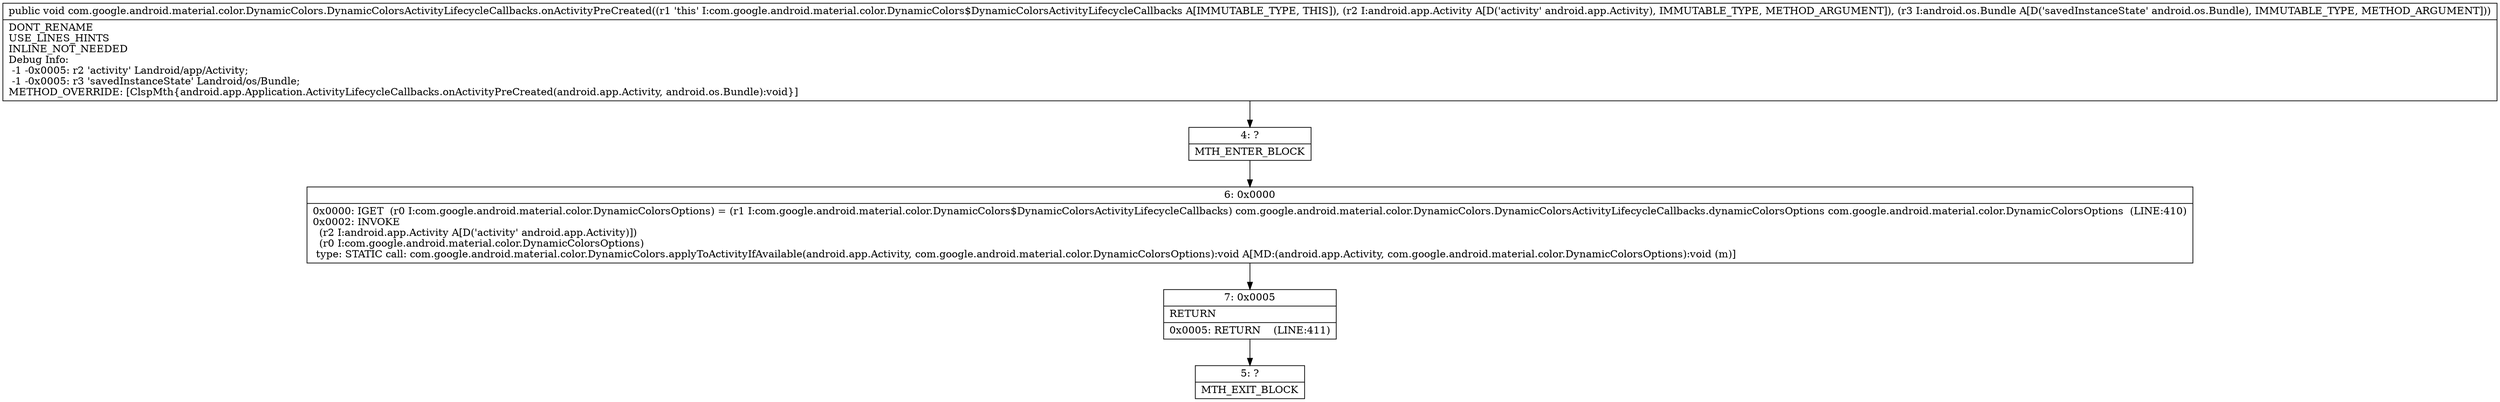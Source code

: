 digraph "CFG forcom.google.android.material.color.DynamicColors.DynamicColorsActivityLifecycleCallbacks.onActivityPreCreated(Landroid\/app\/Activity;Landroid\/os\/Bundle;)V" {
Node_4 [shape=record,label="{4\:\ ?|MTH_ENTER_BLOCK\l}"];
Node_6 [shape=record,label="{6\:\ 0x0000|0x0000: IGET  (r0 I:com.google.android.material.color.DynamicColorsOptions) = (r1 I:com.google.android.material.color.DynamicColors$DynamicColorsActivityLifecycleCallbacks) com.google.android.material.color.DynamicColors.DynamicColorsActivityLifecycleCallbacks.dynamicColorsOptions com.google.android.material.color.DynamicColorsOptions  (LINE:410)\l0x0002: INVOKE  \l  (r2 I:android.app.Activity A[D('activity' android.app.Activity)])\l  (r0 I:com.google.android.material.color.DynamicColorsOptions)\l type: STATIC call: com.google.android.material.color.DynamicColors.applyToActivityIfAvailable(android.app.Activity, com.google.android.material.color.DynamicColorsOptions):void A[MD:(android.app.Activity, com.google.android.material.color.DynamicColorsOptions):void (m)]\l}"];
Node_7 [shape=record,label="{7\:\ 0x0005|RETURN\l|0x0005: RETURN    (LINE:411)\l}"];
Node_5 [shape=record,label="{5\:\ ?|MTH_EXIT_BLOCK\l}"];
MethodNode[shape=record,label="{public void com.google.android.material.color.DynamicColors.DynamicColorsActivityLifecycleCallbacks.onActivityPreCreated((r1 'this' I:com.google.android.material.color.DynamicColors$DynamicColorsActivityLifecycleCallbacks A[IMMUTABLE_TYPE, THIS]), (r2 I:android.app.Activity A[D('activity' android.app.Activity), IMMUTABLE_TYPE, METHOD_ARGUMENT]), (r3 I:android.os.Bundle A[D('savedInstanceState' android.os.Bundle), IMMUTABLE_TYPE, METHOD_ARGUMENT]))  | DONT_RENAME\lUSE_LINES_HINTS\lINLINE_NOT_NEEDED\lDebug Info:\l  \-1 \-0x0005: r2 'activity' Landroid\/app\/Activity;\l  \-1 \-0x0005: r3 'savedInstanceState' Landroid\/os\/Bundle;\lMETHOD_OVERRIDE: [ClspMth\{android.app.Application.ActivityLifecycleCallbacks.onActivityPreCreated(android.app.Activity, android.os.Bundle):void\}]\l}"];
MethodNode -> Node_4;Node_4 -> Node_6;
Node_6 -> Node_7;
Node_7 -> Node_5;
}

